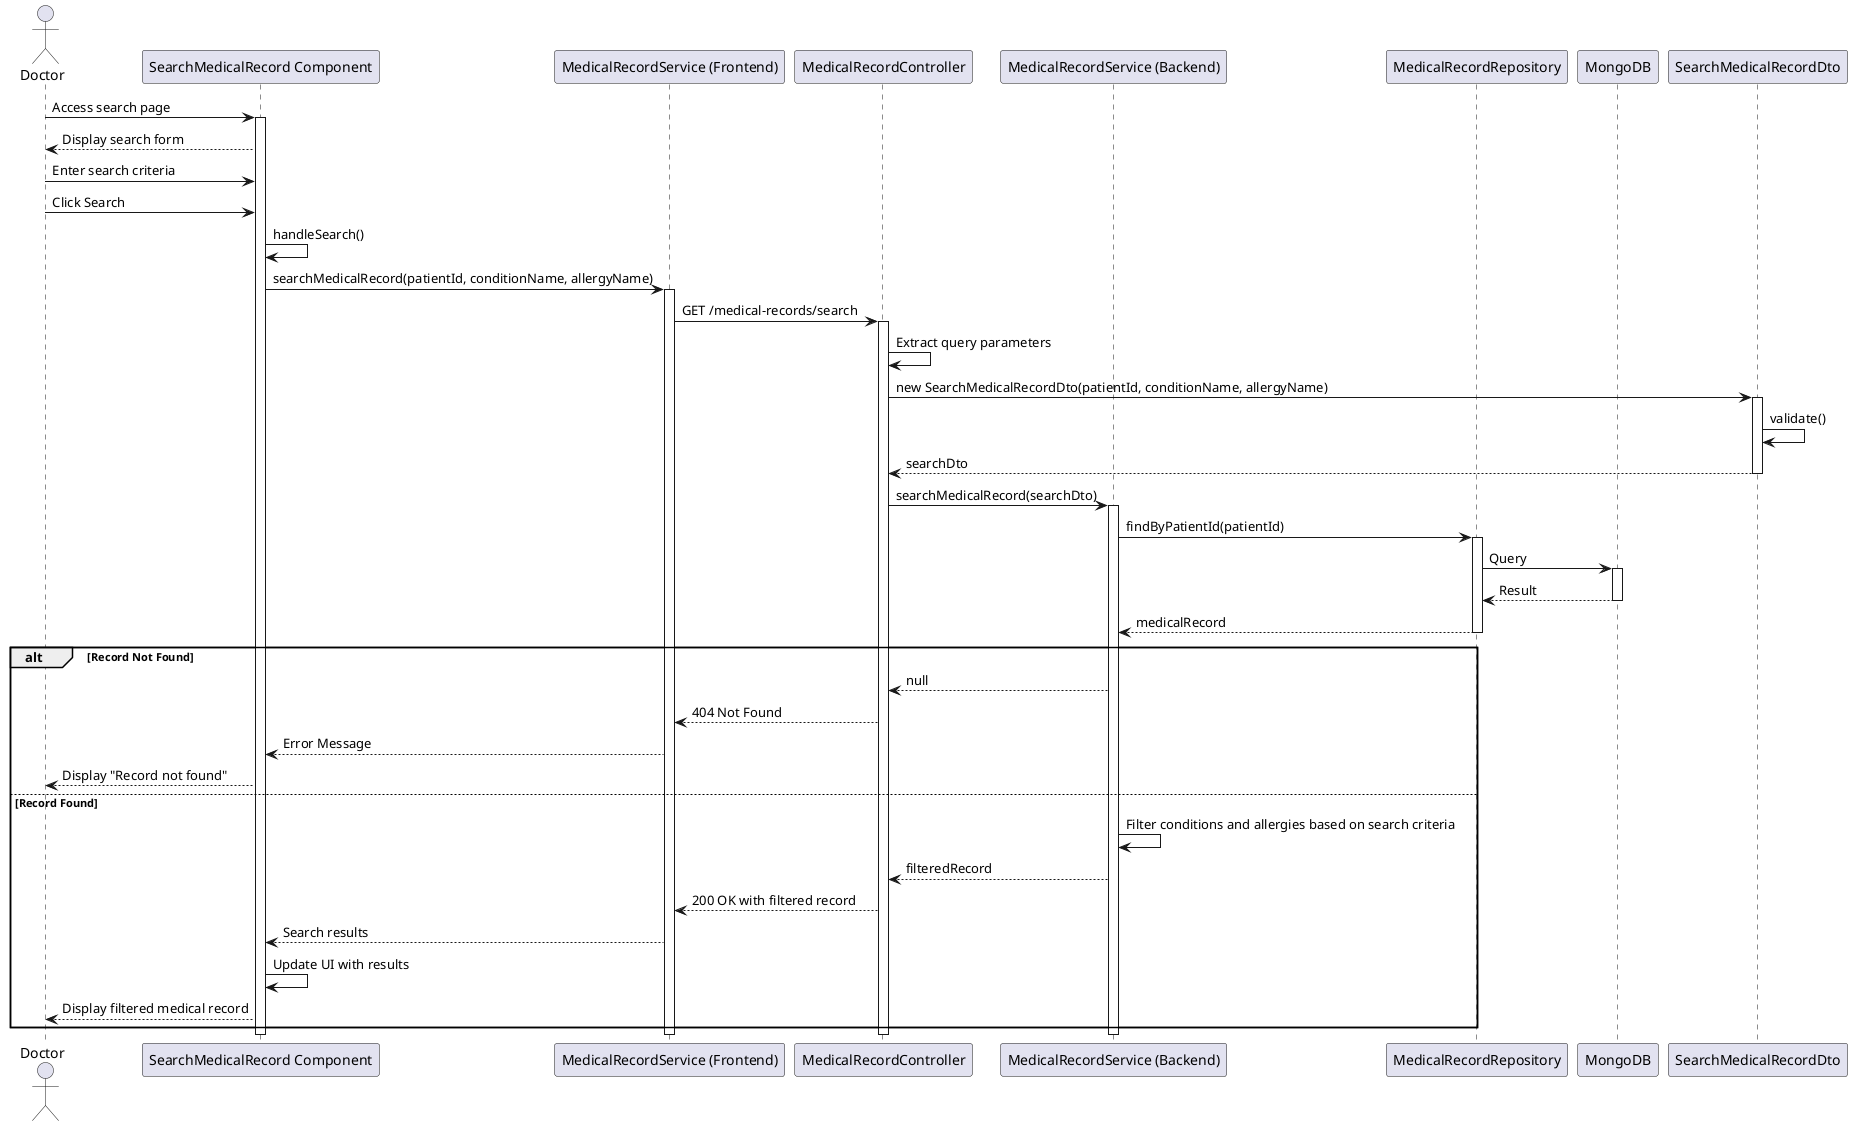 @startuml Search Medical Record Sequence Diagram

actor Doctor
participant Frontend as "SearchMedicalRecord Component"
participant FrontendService as "MedicalRecordService (Frontend)"
participant Controller as "MedicalRecordController"
participant Service as "MedicalRecordService (Backend)"
participant Repository as "MedicalRecordRepository"
participant Database as "MongoDB"

Doctor -> Frontend: Access search page
activate Frontend
Frontend --> Doctor: Display search form

Doctor -> Frontend: Enter search criteria
Doctor -> Frontend: Click Search
Frontend -> Frontend: handleSearch()

Frontend -> FrontendService: searchMedicalRecord(patientId, conditionName, allergyName)
activate FrontendService

FrontendService -> Controller: GET /medical-records/search
activate Controller

Controller -> Controller: Extract query parameters
Controller -> SearchMedicalRecordDto: new SearchMedicalRecordDto(patientId, conditionName, allergyName)
activate SearchMedicalRecordDto
SearchMedicalRecordDto -> SearchMedicalRecordDto: validate()
SearchMedicalRecordDto --> Controller: searchDto
deactivate SearchMedicalRecordDto

Controller -> Service: searchMedicalRecord(searchDto)
activate Service

Service -> Repository: findByPatientId(patientId)
activate Repository

Repository -> Database: Query
activate Database
Database --> Repository: Result
deactivate Database

Repository --> Service: medicalRecord
deactivate Repository

alt Record Not Found
    Service --> Controller: null
    Controller --> FrontendService: 404 Not Found
    FrontendService --> Frontend: Error Message
    Frontend --> Doctor: Display "Record not found"
else Record Found
    Service -> Service: Filter conditions and allergies based on search criteria
    Service --> Controller: filteredRecord
    Controller --> FrontendService: 200 OK with filtered record
    FrontendService --> Frontend: Search results
    Frontend -> Frontend: Update UI with results
    Frontend --> Doctor: Display filtered medical record
end

deactivate Service
deactivate Controller
deactivate FrontendService
deactivate Frontend

@enduml